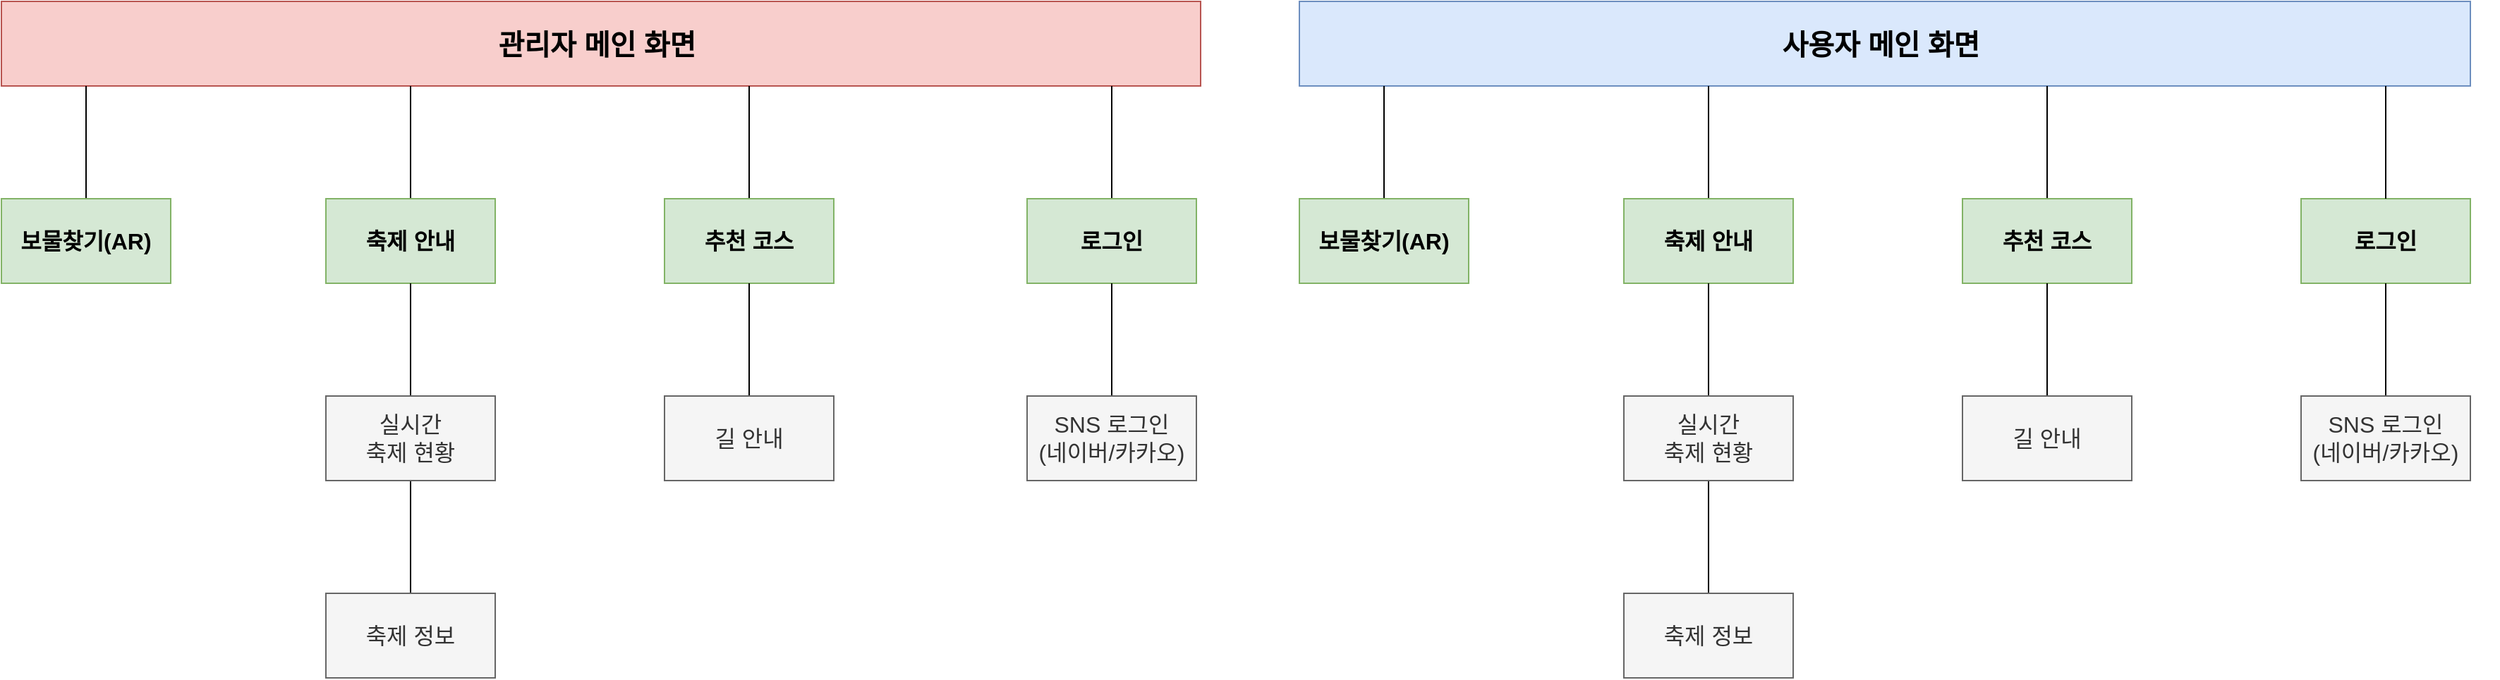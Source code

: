 <mxfile version="22.1.18" type="github">
  <diagram id="prtHgNgQTEPvFCAcTncT" name="Page-1">
    <mxGraphModel dx="3341" dy="936" grid="1" gridSize="10" guides="1" tooltips="1" connect="1" arrows="1" fold="1" page="1" pageScale="1" pageWidth="827" pageHeight="1169" math="0" shadow="0">
      <root>
        <mxCell id="0" />
        <mxCell id="1" parent="0" />
        <mxCell id="j-ZNobjWfQlRdklXBY_k-49" value="" style="group" vertex="1" connectable="0" parent="1">
          <mxGeometry x="-20" y="90" width="850" height="480" as="geometry" />
        </mxCell>
        <mxCell id="j-ZNobjWfQlRdklXBY_k-1" value="사용자 메인 화면&amp;nbsp;" style="rounded=0;whiteSpace=wrap;html=1;fontSize=20;fillColor=#dae8fc;strokeColor=#6c8ebf;fontStyle=1" vertex="1" parent="j-ZNobjWfQlRdklXBY_k-49">
          <mxGeometry width="830" height="60" as="geometry" />
        </mxCell>
        <mxCell id="j-ZNobjWfQlRdklXBY_k-10" value="" style="group;fontStyle=1" vertex="1" connectable="0" parent="j-ZNobjWfQlRdklXBY_k-49">
          <mxGeometry y="60" width="120" height="140" as="geometry" />
        </mxCell>
        <mxCell id="j-ZNobjWfQlRdklXBY_k-2" value="" style="endArrow=none;html=1;rounded=0;fontSize=12;startSize=8;endSize=8;curved=1;" edge="1" parent="j-ZNobjWfQlRdklXBY_k-10">
          <mxGeometry width="50" height="50" relative="1" as="geometry">
            <mxPoint x="60" y="80" as="sourcePoint" />
            <mxPoint x="60" as="targetPoint" />
          </mxGeometry>
        </mxCell>
        <mxCell id="j-ZNobjWfQlRdklXBY_k-4" value="보물찾기(AR)" style="rounded=0;whiteSpace=wrap;html=1;fontSize=16;fillColor=#d5e8d4;strokeColor=#82b366;fontStyle=1" vertex="1" parent="j-ZNobjWfQlRdklXBY_k-10">
          <mxGeometry y="80" width="120" height="60" as="geometry" />
        </mxCell>
        <mxCell id="j-ZNobjWfQlRdklXBY_k-17" value="" style="group;fontStyle=1" vertex="1" connectable="0" parent="j-ZNobjWfQlRdklXBY_k-49">
          <mxGeometry x="470" y="60" width="120" height="140" as="geometry" />
        </mxCell>
        <mxCell id="j-ZNobjWfQlRdklXBY_k-18" value="" style="endArrow=none;html=1;rounded=0;fontSize=12;startSize=8;endSize=8;curved=1;" edge="1" parent="j-ZNobjWfQlRdklXBY_k-17">
          <mxGeometry width="50" height="50" relative="1" as="geometry">
            <mxPoint x="60" y="80" as="sourcePoint" />
            <mxPoint x="60" as="targetPoint" />
          </mxGeometry>
        </mxCell>
        <mxCell id="j-ZNobjWfQlRdklXBY_k-19" value="&lt;b&gt;추천 코스&lt;/b&gt;" style="rounded=0;whiteSpace=wrap;html=1;fontSize=16;fillColor=#d5e8d4;strokeColor=#82b366;" vertex="1" parent="j-ZNobjWfQlRdklXBY_k-17">
          <mxGeometry y="80" width="120" height="60" as="geometry" />
        </mxCell>
        <mxCell id="j-ZNobjWfQlRdklXBY_k-20" value="" style="group;fontStyle=1" vertex="1" connectable="0" parent="j-ZNobjWfQlRdklXBY_k-49">
          <mxGeometry x="727" y="60" width="120" height="280" as="geometry" />
        </mxCell>
        <mxCell id="j-ZNobjWfQlRdklXBY_k-22" value="로그인" style="rounded=0;whiteSpace=wrap;html=1;fontSize=16;fillColor=#d5e8d4;strokeColor=#82b366;fontStyle=1" vertex="1" parent="j-ZNobjWfQlRdklXBY_k-20">
          <mxGeometry x="-17" y="80" width="120" height="60" as="geometry" />
        </mxCell>
        <mxCell id="j-ZNobjWfQlRdklXBY_k-23" value="" style="group;fontStyle=1" vertex="1" connectable="0" parent="j-ZNobjWfQlRdklXBY_k-20">
          <mxGeometry x="-17" y="140" width="120" height="140" as="geometry" />
        </mxCell>
        <mxCell id="j-ZNobjWfQlRdklXBY_k-24" value="" style="endArrow=none;html=1;rounded=0;fontSize=12;startSize=8;endSize=8;curved=1;" edge="1" parent="j-ZNobjWfQlRdklXBY_k-23">
          <mxGeometry width="50" height="50" relative="1" as="geometry">
            <mxPoint x="60" y="80" as="sourcePoint" />
            <mxPoint x="60" as="targetPoint" />
          </mxGeometry>
        </mxCell>
        <mxCell id="j-ZNobjWfQlRdklXBY_k-25" value="&lt;span style=&quot;font-weight: normal;&quot;&gt;SNS 로그인&lt;br&gt;(네이버/카카오)&lt;/span&gt;" style="rounded=0;whiteSpace=wrap;html=1;fontSize=16;fillColor=#f5f5f5;strokeColor=#666666;fontStyle=1;fontColor=#333333;" vertex="1" parent="j-ZNobjWfQlRdklXBY_k-23">
          <mxGeometry y="80" width="120" height="60" as="geometry" />
        </mxCell>
        <mxCell id="j-ZNobjWfQlRdklXBY_k-21" value="" style="endArrow=none;html=1;rounded=0;fontSize=12;startSize=8;endSize=8;curved=1;" edge="1" parent="j-ZNobjWfQlRdklXBY_k-20">
          <mxGeometry width="50" height="50" relative="1" as="geometry">
            <mxPoint x="43" y="80" as="sourcePoint" />
            <mxPoint x="43" as="targetPoint" />
          </mxGeometry>
        </mxCell>
        <mxCell id="j-ZNobjWfQlRdklXBY_k-31" value="" style="group;fontStyle=1" vertex="1" connectable="0" parent="j-ZNobjWfQlRdklXBY_k-49">
          <mxGeometry x="580" y="200" width="120" height="140" as="geometry" />
        </mxCell>
        <mxCell id="j-ZNobjWfQlRdklXBY_k-32" value="" style="endArrow=none;html=1;rounded=0;fontSize=12;startSize=8;endSize=8;curved=1;" edge="1" parent="j-ZNobjWfQlRdklXBY_k-31">
          <mxGeometry width="50" height="50" relative="1" as="geometry">
            <mxPoint x="-50" y="80" as="sourcePoint" />
            <mxPoint x="-50" as="targetPoint" />
          </mxGeometry>
        </mxCell>
        <mxCell id="j-ZNobjWfQlRdklXBY_k-33" value="&lt;span style=&quot;font-weight: 400;&quot;&gt;길 안내&lt;/span&gt;" style="rounded=0;whiteSpace=wrap;html=1;fontSize=16;fillColor=#f5f5f5;strokeColor=#666666;fontStyle=1;fontColor=#333333;" vertex="1" parent="j-ZNobjWfQlRdklXBY_k-49">
          <mxGeometry x="470" y="280" width="120" height="60" as="geometry" />
        </mxCell>
        <mxCell id="j-ZNobjWfQlRdklXBY_k-48" value="" style="group" vertex="1" connectable="0" parent="j-ZNobjWfQlRdklXBY_k-49">
          <mxGeometry x="230" y="60" width="120" height="420" as="geometry" />
        </mxCell>
        <mxCell id="j-ZNobjWfQlRdklXBY_k-7" value="" style="endArrow=none;html=1;rounded=0;fontSize=12;startSize=8;endSize=8;curved=1;" edge="1" parent="j-ZNobjWfQlRdklXBY_k-48">
          <mxGeometry width="50" height="50" relative="1" as="geometry">
            <mxPoint x="60" y="80" as="sourcePoint" />
            <mxPoint x="60" as="targetPoint" />
          </mxGeometry>
        </mxCell>
        <mxCell id="j-ZNobjWfQlRdklXBY_k-8" value="축제 안내" style="rounded=0;whiteSpace=wrap;html=1;fontSize=16;fillColor=#d5e8d4;strokeColor=#82b366;fontStyle=1;container=0;" vertex="1" parent="j-ZNobjWfQlRdklXBY_k-48">
          <mxGeometry y="80" width="120" height="60" as="geometry" />
        </mxCell>
        <mxCell id="j-ZNobjWfQlRdklXBY_k-35" value="" style="endArrow=none;html=1;rounded=0;fontSize=12;startSize=8;endSize=8;curved=1;" edge="1" parent="j-ZNobjWfQlRdklXBY_k-48">
          <mxGeometry width="50" height="50" relative="1" as="geometry">
            <mxPoint x="60" y="360" as="sourcePoint" />
            <mxPoint x="60" y="280" as="targetPoint" />
          </mxGeometry>
        </mxCell>
        <mxCell id="j-ZNobjWfQlRdklXBY_k-36" value="&lt;span style=&quot;font-weight: 400;&quot;&gt;축제 정보&lt;/span&gt;" style="rounded=0;whiteSpace=wrap;html=1;fontSize=16;fillColor=#f5f5f5;strokeColor=#666666;fontStyle=1;fontColor=#333333;container=0;" vertex="1" parent="j-ZNobjWfQlRdklXBY_k-48">
          <mxGeometry y="360" width="120" height="60" as="geometry" />
        </mxCell>
        <mxCell id="j-ZNobjWfQlRdklXBY_k-38" value="" style="endArrow=none;html=1;rounded=0;fontSize=12;startSize=8;endSize=8;curved=1;" edge="1" parent="j-ZNobjWfQlRdklXBY_k-48">
          <mxGeometry width="50" height="50" relative="1" as="geometry">
            <mxPoint x="60" y="220" as="sourcePoint" />
            <mxPoint x="60" y="140" as="targetPoint" />
          </mxGeometry>
        </mxCell>
        <mxCell id="j-ZNobjWfQlRdklXBY_k-39" value="&lt;span style=&quot;font-weight: 400;&quot;&gt;실시간 &lt;br&gt;축제 현황&lt;/span&gt;" style="rounded=0;whiteSpace=wrap;html=1;fontSize=16;fillColor=#f5f5f5;strokeColor=#666666;fontStyle=1;fontColor=#333333;container=0;" vertex="1" parent="j-ZNobjWfQlRdklXBY_k-48">
          <mxGeometry y="220" width="120" height="60" as="geometry" />
        </mxCell>
        <mxCell id="j-ZNobjWfQlRdklXBY_k-50" value="" style="group" vertex="1" connectable="0" parent="1">
          <mxGeometry x="-940" y="90" width="850" height="480" as="geometry" />
        </mxCell>
        <mxCell id="j-ZNobjWfQlRdklXBY_k-51" value="관리자 메인 화면&amp;nbsp;" style="rounded=0;whiteSpace=wrap;html=1;fontSize=20;fillColor=#f8cecc;strokeColor=#b85450;fontStyle=1" vertex="1" parent="j-ZNobjWfQlRdklXBY_k-50">
          <mxGeometry width="850" height="60" as="geometry" />
        </mxCell>
        <mxCell id="j-ZNobjWfQlRdklXBY_k-52" value="" style="group;fontStyle=1" vertex="1" connectable="0" parent="j-ZNobjWfQlRdklXBY_k-50">
          <mxGeometry y="60" width="120" height="140" as="geometry" />
        </mxCell>
        <mxCell id="j-ZNobjWfQlRdklXBY_k-53" value="" style="endArrow=none;html=1;rounded=0;fontSize=12;startSize=8;endSize=8;curved=1;" edge="1" parent="j-ZNobjWfQlRdklXBY_k-52">
          <mxGeometry width="50" height="50" relative="1" as="geometry">
            <mxPoint x="60" y="80" as="sourcePoint" />
            <mxPoint x="60" as="targetPoint" />
          </mxGeometry>
        </mxCell>
        <mxCell id="j-ZNobjWfQlRdklXBY_k-54" value="보물찾기(AR)" style="rounded=0;whiteSpace=wrap;html=1;fontSize=16;fillColor=#d5e8d4;strokeColor=#82b366;fontStyle=1" vertex="1" parent="j-ZNobjWfQlRdklXBY_k-52">
          <mxGeometry y="80" width="120" height="60" as="geometry" />
        </mxCell>
        <mxCell id="j-ZNobjWfQlRdklXBY_k-55" value="" style="group;fontStyle=1" vertex="1" connectable="0" parent="j-ZNobjWfQlRdklXBY_k-50">
          <mxGeometry x="470" y="60" width="120" height="140" as="geometry" />
        </mxCell>
        <mxCell id="j-ZNobjWfQlRdklXBY_k-56" value="" style="endArrow=none;html=1;rounded=0;fontSize=12;startSize=8;endSize=8;curved=1;" edge="1" parent="j-ZNobjWfQlRdklXBY_k-55">
          <mxGeometry width="50" height="50" relative="1" as="geometry">
            <mxPoint x="60" y="80" as="sourcePoint" />
            <mxPoint x="60" as="targetPoint" />
          </mxGeometry>
        </mxCell>
        <mxCell id="j-ZNobjWfQlRdklXBY_k-57" value="&lt;b&gt;추천 코스&lt;/b&gt;" style="rounded=0;whiteSpace=wrap;html=1;fontSize=16;fillColor=#d5e8d4;strokeColor=#82b366;" vertex="1" parent="j-ZNobjWfQlRdklXBY_k-55">
          <mxGeometry y="80" width="120" height="60" as="geometry" />
        </mxCell>
        <mxCell id="j-ZNobjWfQlRdklXBY_k-58" value="" style="group;fontStyle=1" vertex="1" connectable="0" parent="j-ZNobjWfQlRdklXBY_k-50">
          <mxGeometry x="727" y="60" width="120" height="140" as="geometry" />
        </mxCell>
        <mxCell id="j-ZNobjWfQlRdklXBY_k-59" value="" style="endArrow=none;html=1;rounded=0;fontSize=12;startSize=8;endSize=8;curved=1;" edge="1" parent="j-ZNobjWfQlRdklXBY_k-58">
          <mxGeometry width="50" height="50" relative="1" as="geometry">
            <mxPoint x="60" y="80" as="sourcePoint" />
            <mxPoint x="60" as="targetPoint" />
          </mxGeometry>
        </mxCell>
        <mxCell id="j-ZNobjWfQlRdklXBY_k-60" value="로그인" style="rounded=0;whiteSpace=wrap;html=1;fontSize=16;fillColor=#d5e8d4;strokeColor=#82b366;fontStyle=1" vertex="1" parent="j-ZNobjWfQlRdklXBY_k-58">
          <mxGeometry y="80" width="120" height="60" as="geometry" />
        </mxCell>
        <mxCell id="j-ZNobjWfQlRdklXBY_k-61" value="" style="group;fontStyle=1" vertex="1" connectable="0" parent="j-ZNobjWfQlRdklXBY_k-50">
          <mxGeometry x="727" y="200" width="120" height="140" as="geometry" />
        </mxCell>
        <mxCell id="j-ZNobjWfQlRdklXBY_k-62" value="" style="endArrow=none;html=1;rounded=0;fontSize=12;startSize=8;endSize=8;curved=1;" edge="1" parent="j-ZNobjWfQlRdklXBY_k-61">
          <mxGeometry width="50" height="50" relative="1" as="geometry">
            <mxPoint x="60" y="80" as="sourcePoint" />
            <mxPoint x="60" as="targetPoint" />
          </mxGeometry>
        </mxCell>
        <mxCell id="j-ZNobjWfQlRdklXBY_k-63" value="&lt;span style=&quot;font-weight: normal;&quot;&gt;SNS 로그인&lt;br&gt;(네이버/카카오)&lt;/span&gt;" style="rounded=0;whiteSpace=wrap;html=1;fontSize=16;fillColor=#f5f5f5;strokeColor=#666666;fontStyle=1;fontColor=#333333;" vertex="1" parent="j-ZNobjWfQlRdklXBY_k-61">
          <mxGeometry y="80" width="120" height="60" as="geometry" />
        </mxCell>
        <mxCell id="j-ZNobjWfQlRdklXBY_k-64" value="" style="group;fontStyle=1" vertex="1" connectable="0" parent="j-ZNobjWfQlRdklXBY_k-50">
          <mxGeometry x="580" y="200" width="120" height="140" as="geometry" />
        </mxCell>
        <mxCell id="j-ZNobjWfQlRdklXBY_k-65" value="" style="endArrow=none;html=1;rounded=0;fontSize=12;startSize=8;endSize=8;curved=1;" edge="1" parent="j-ZNobjWfQlRdklXBY_k-64">
          <mxGeometry width="50" height="50" relative="1" as="geometry">
            <mxPoint x="-50" y="80" as="sourcePoint" />
            <mxPoint x="-50" as="targetPoint" />
          </mxGeometry>
        </mxCell>
        <mxCell id="j-ZNobjWfQlRdklXBY_k-66" value="&lt;span style=&quot;font-weight: 400;&quot;&gt;길 안내&lt;/span&gt;" style="rounded=0;whiteSpace=wrap;html=1;fontSize=16;fillColor=#f5f5f5;strokeColor=#666666;fontStyle=1;fontColor=#333333;" vertex="1" parent="j-ZNobjWfQlRdklXBY_k-50">
          <mxGeometry x="470" y="280" width="120" height="60" as="geometry" />
        </mxCell>
        <mxCell id="j-ZNobjWfQlRdklXBY_k-67" value="" style="group" vertex="1" connectable="0" parent="j-ZNobjWfQlRdklXBY_k-50">
          <mxGeometry x="230" y="60" width="120" height="420" as="geometry" />
        </mxCell>
        <mxCell id="j-ZNobjWfQlRdklXBY_k-68" value="" style="endArrow=none;html=1;rounded=0;fontSize=12;startSize=8;endSize=8;curved=1;" edge="1" parent="j-ZNobjWfQlRdklXBY_k-67">
          <mxGeometry width="50" height="50" relative="1" as="geometry">
            <mxPoint x="60" y="80" as="sourcePoint" />
            <mxPoint x="60" as="targetPoint" />
          </mxGeometry>
        </mxCell>
        <mxCell id="j-ZNobjWfQlRdklXBY_k-69" value="축제 안내" style="rounded=0;whiteSpace=wrap;html=1;fontSize=16;fillColor=#d5e8d4;strokeColor=#82b366;fontStyle=1;container=0;" vertex="1" parent="j-ZNobjWfQlRdklXBY_k-67">
          <mxGeometry y="80" width="120" height="60" as="geometry" />
        </mxCell>
        <mxCell id="j-ZNobjWfQlRdklXBY_k-70" value="" style="endArrow=none;html=1;rounded=0;fontSize=12;startSize=8;endSize=8;curved=1;" edge="1" parent="j-ZNobjWfQlRdklXBY_k-67">
          <mxGeometry width="50" height="50" relative="1" as="geometry">
            <mxPoint x="60" y="360" as="sourcePoint" />
            <mxPoint x="60" y="280" as="targetPoint" />
          </mxGeometry>
        </mxCell>
        <mxCell id="j-ZNobjWfQlRdklXBY_k-71" value="&lt;span style=&quot;font-weight: 400;&quot;&gt;축제 정보&lt;/span&gt;" style="rounded=0;whiteSpace=wrap;html=1;fontSize=16;fillColor=#f5f5f5;strokeColor=#666666;fontStyle=1;fontColor=#333333;container=0;" vertex="1" parent="j-ZNobjWfQlRdklXBY_k-67">
          <mxGeometry y="360" width="120" height="60" as="geometry" />
        </mxCell>
        <mxCell id="j-ZNobjWfQlRdklXBY_k-72" value="" style="endArrow=none;html=1;rounded=0;fontSize=12;startSize=8;endSize=8;curved=1;" edge="1" parent="j-ZNobjWfQlRdklXBY_k-67">
          <mxGeometry width="50" height="50" relative="1" as="geometry">
            <mxPoint x="60" y="220" as="sourcePoint" />
            <mxPoint x="60" y="140" as="targetPoint" />
          </mxGeometry>
        </mxCell>
        <mxCell id="j-ZNobjWfQlRdklXBY_k-73" value="&lt;span style=&quot;font-weight: 400;&quot;&gt;실시간 &lt;br&gt;축제 현황&lt;/span&gt;" style="rounded=0;whiteSpace=wrap;html=1;fontSize=16;fillColor=#f5f5f5;strokeColor=#666666;fontStyle=1;fontColor=#333333;container=0;" vertex="1" parent="j-ZNobjWfQlRdklXBY_k-67">
          <mxGeometry y="220" width="120" height="60" as="geometry" />
        </mxCell>
      </root>
    </mxGraphModel>
  </diagram>
</mxfile>
